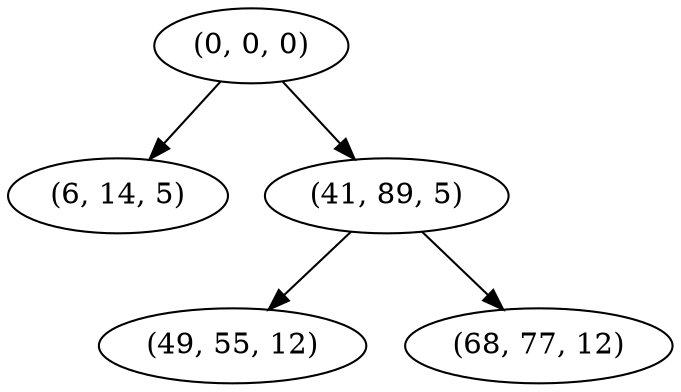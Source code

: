 digraph tree {
    "(0, 0, 0)";
    "(6, 14, 5)";
    "(41, 89, 5)";
    "(49, 55, 12)";
    "(68, 77, 12)";
    "(0, 0, 0)" -> "(6, 14, 5)";
    "(0, 0, 0)" -> "(41, 89, 5)";
    "(41, 89, 5)" -> "(49, 55, 12)";
    "(41, 89, 5)" -> "(68, 77, 12)";
}

